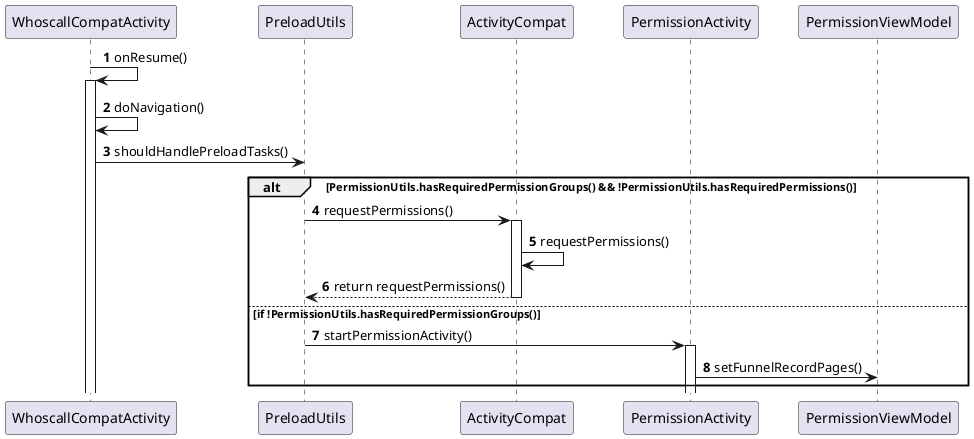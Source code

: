 @startuml
'https://plantuml.com/sequence-diagram

autonumber

WhoscallCompatActivity -> WhoscallCompatActivity: onResume()
activate WhoscallCompatActivity

WhoscallCompatActivity -> WhoscallCompatActivity: doNavigation()
WhoscallCompatActivity -> PreloadUtils: shouldHandlePreloadTasks()

' if all permissions are granted, only request missing permissions directly
alt PermissionUtils.hasRequiredPermissionGroups() && !PermissionUtils.hasRequiredPermissions()
PreloadUtils -> ActivityCompat: requestPermissions()
activate ActivityCompat
ActivityCompat -> ActivityCompat: requestPermissions()
ActivityCompat --> PreloadUtils: return requestPermissions()
deactivate ActivityCompat

'
'PreloadUtils -> PermissionUtils: hasRequiredPermissionGroups()
'activate PermissionUtils
'PermissionUtils -> PermissionUtils: hasRequiredPermissionGroups()
'PermissionUtils --> PreloadUtils: return hasRequiredPermissionGroups()
'deactivate PermissionUtils
else if !PermissionUtils.hasRequiredPermissionGroups()
PreloadUtils -> PermissionActivity: startPermissionActivity()
activate PermissionActivity
PermissionActivity -> PermissionViewModel: setFunnelRecordPages()
end
@enduml